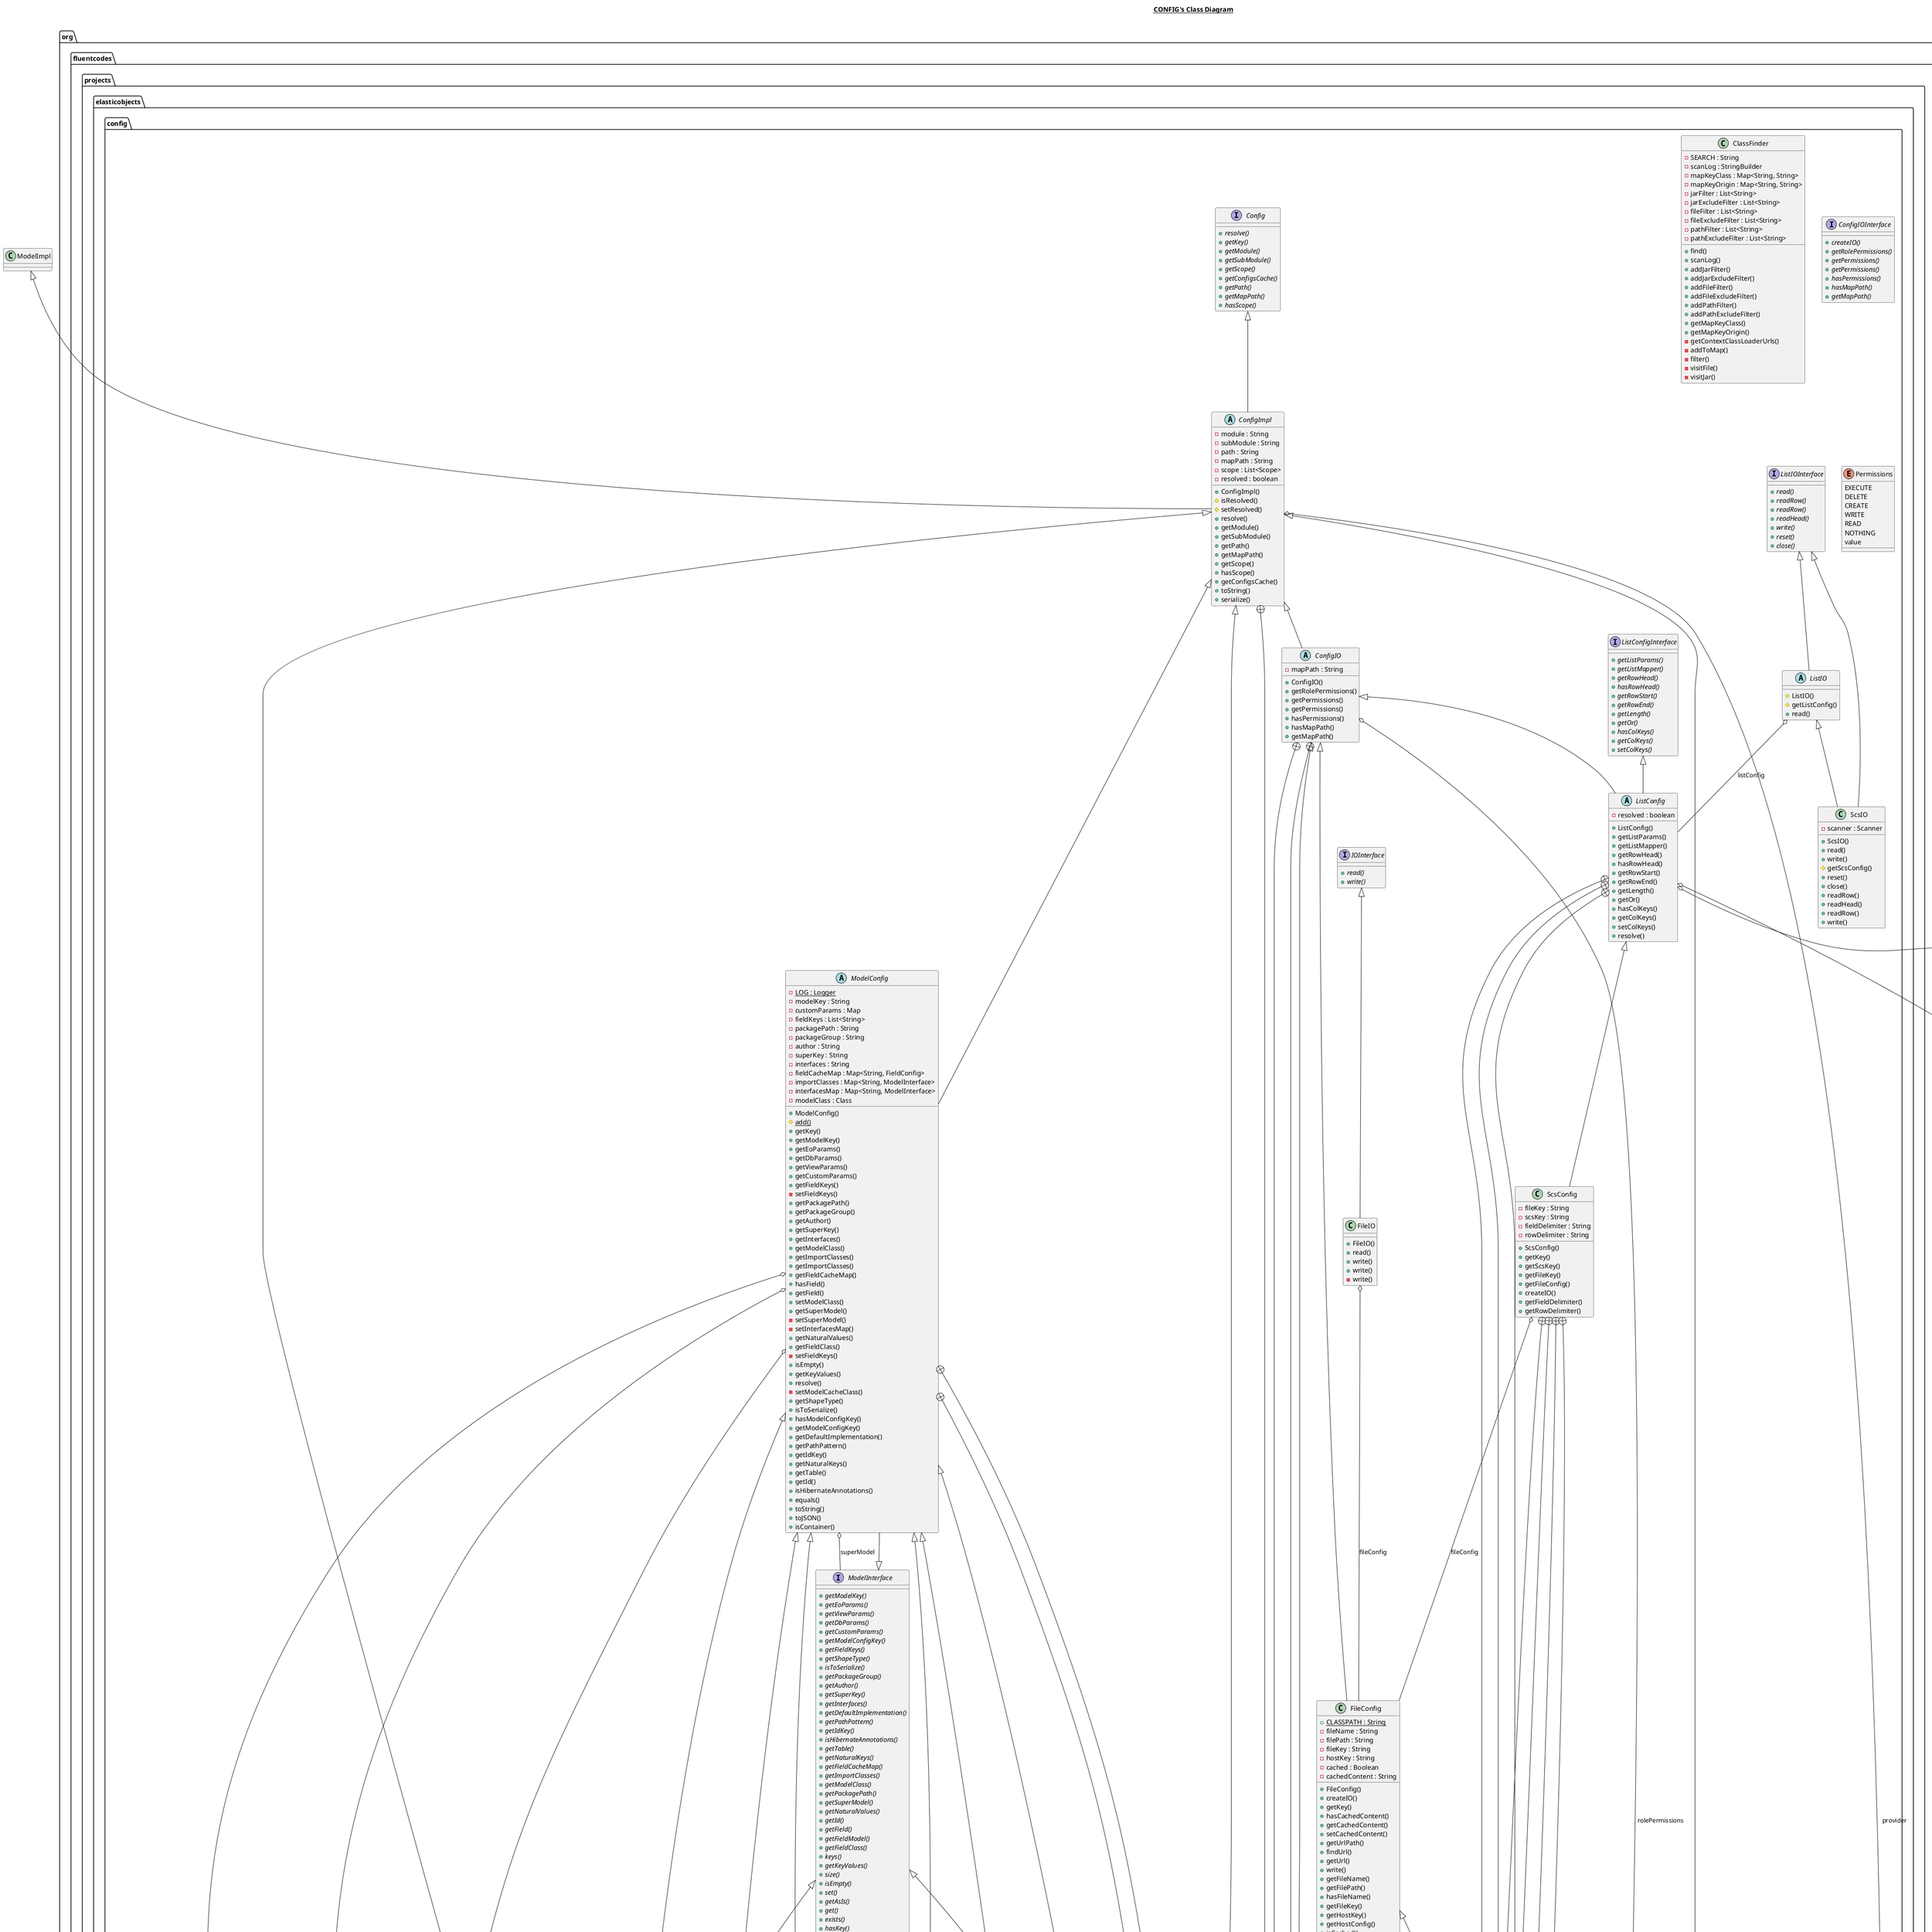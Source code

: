@startuml

title __CONFIG's Class Diagram__\n

  package org.fluentcodes.projects.elasticobjects {
    package org.fluentcodes.projects.elasticobjects.config {
      class ClassFinder {
          - SEARCH : String
          - scanLog : StringBuilder
          - mapKeyClass : Map<String, String>
          - mapKeyOrigin : Map<String, String>
          - jarFilter : List<String>
          - jarExcludeFilter : List<String>
          - fileFilter : List<String>
          - fileExcludeFilter : List<String>
          - pathFilter : List<String>
          - pathExcludeFilter : List<String>
          + find()
          + scanLog()
          + addJarFilter()
          + addJarExcludeFilter()
          + addFileFilter()
          + addFileExcludeFilter()
          + addPathFilter()
          + addPathExcludeFilter()
          + getMapKeyClass()
          + getMapKeyOrigin()
          - getContextClassLoaderUrls()
          - addToMap()
          - filter()
          - visitFile()
          - visitJar()
      }
    }
  }
  

  package org.fluentcodes.projects.elasticobjects {
    package org.fluentcodes.projects.elasticobjects.config {
      interface Config {
          {abstract} + resolve()
          {abstract} + getKey()
          {abstract} + getModule()
          {abstract} + getSubModule()
          {abstract} + getScope()
          {abstract} + getConfigsCache()
          {abstract} + getPath()
          {abstract} + getMapPath()
          {abstract} + hasScope()
      }
    }
  }
  

  package org.fluentcodes.projects.elasticobjects {
    package org.fluentcodes.projects.elasticobjects.config {
      class ConfigConfig {
          {static} - LOG : Logger
          - configKey : String
          - filterModule : String
          - filterSubModule : String
          - filterKey : String
          - filterConfigName : String
          + ConfigConfig()
          + getKey()
          + getConfigKey()
          + getFilterModule()
          + getFilterSubModule()
          + getFilterKey()
          + getFilterConfigName()
      }
    }
  }
  

  package org.fluentcodes.projects.elasticobjects {
    package org.fluentcodes.projects.elasticobjects.config {
      class Builder {
          - configKey : String
          - filterModule : String
          - filterSubModule : String
          - filterKey : String
          - filterConfigName : String
          # prepare()
          + build()
      }
    }
  }
  

  package org.fluentcodes.projects.elasticobjects {
    package org.fluentcodes.projects.elasticobjects.config {
      class Builder {
          - module : String
          - subModule : String
          - path : String
          - mapPath : String
          - scope : List<Scope>
          - description : String
          - naturalId : String
          - id : Long
          - creationDate : Date
          - expanded : boolean
          + Builder()
          # prepare()
          # isExpanded()
      }
    }
  }
  

  package org.fluentcodes.projects.elasticobjects {
    package org.fluentcodes.projects.elasticobjects.config {
      abstract class ConfigIO {
          - mapPath : String
          + ConfigIO()
          + getRolePermissions()
          + getPermissions()
          + getPermissions()
          + hasPermissions()
          + hasMapPath()
          + getMapPath()
      }
    }
  }
  

  package org.fluentcodes.projects.elasticobjects {
    package org.fluentcodes.projects.elasticobjects.config {
      class Builder {
          - mapPath : String
          # prepare()
      }
    }
  }
  

  package org.fluentcodes.projects.elasticobjects {
    package org.fluentcodes.projects.elasticobjects.config {
      class Builder {
          - module : String
          - subModule : String
          - path : String
          - mapPath : String
          - scope : List<Scope>
          - description : String
          - naturalId : String
          - id : Long
          - creationDate : Date
          - expanded : boolean
          + Builder()
          # prepare()
          # isExpanded()
      }
    }
  }
  

  package org.fluentcodes.projects.elasticobjects {
    package org.fluentcodes.projects.elasticobjects.config {
      interface ConfigIOInterface {
          {abstract} + createIO()
          {abstract} + getRolePermissions()
          {abstract} + getPermissions()
          {abstract} + getPermissions()
          {abstract} + hasPermissions()
          {abstract} + hasMapPath()
          {abstract} + getMapPath()
      }
    }
  }
  

  package org.fluentcodes.projects.elasticobjects {
    package org.fluentcodes.projects.elasticobjects.config {
      abstract class ConfigImpl {
          - module : String
          - subModule : String
          - path : String
          - mapPath : String
          - scope : List<Scope>
          - resolved : boolean
          + ConfigImpl()
          # isResolved()
          # setResolved()
          + resolve()
          + getModule()
          + getSubModule()
          + getPath()
          + getMapPath()
          + getScope()
          + hasScope()
          + getConfigsCache()
          + toString()
          + serialize()
      }
    }
  }
  

  package org.fluentcodes.projects.elasticobjects {
    package org.fluentcodes.projects.elasticobjects.config {
      class Builder {
          - module : String
          - subModule : String
          - path : String
          - mapPath : String
          - scope : List<Scope>
          - description : String
          - naturalId : String
          - id : Long
          - creationDate : Date
          - expanded : boolean
          + Builder()
          # prepare()
          # isExpanded()
      }
    }
  }
  

  package org.fluentcodes.projects.elasticobjects {
    package org.fluentcodes.projects.elasticobjects.config {
      class ConfigsImmutable {
          {static} + LOG : Logger
          + ConfigsImmutable()
      }
    }
  }
  

  package org.fluentcodes.projects.elasticobjects {
    package org.fluentcodes.projects.elasticobjects.config {
      class ConfigsModel {
          {static} + LOG : Logger
          - classPathMap : Map<String, String>
          - callSet : Set<String>
          + ConfigsModel()
          - initClassMapPath()
          # initCallMap()
          + getCallSet()
          + find()
          # init()
      }
    }
  }
  

  package org.fluentcodes.projects.elasticobjects {
    package org.fluentcodes.projects.elasticobjects.config {
      class DBFieldParams {
          - fieldName : String
          - length : Integer
          - unique : Boolean
          - notNull : Boolean
          - hibernate : String
          - table : String
          - join : String
          - joinInverse : String
          - mapKey : String
          - defaultValue : String
          + DBFieldParams()
          + getFieldName()
          + setFieldName()
          + getLength()
          + setLength()
          + isUnique()
          + setUnique()
          + isNotNull()
          + setNotNull()
          + getHibernate()
          + setHibernate()
          + getTable()
          + setTable()
          + getJoin()
          + setJoin()
          + getJoinInverse()
          + setJoinInverse()
          + getMapKey()
          + setMapKey()
          + getDefaultValue()
          + setDefaultValue()
      }
    }
  }
  

  package org.fluentcodes.projects.elasticobjects {
    package org.fluentcodes.projects.elasticobjects.config {
      class DBParams {
          - table : String
          - idKey : String
          - naturalKeys : List<String>
          - hibernateAnnotations : Boolean
          + DBParams()
          + getTable()
          + getIdKey()
          + getNaturalKeys()
          + isHibernateAnnotations()
      }
    }
  }
  

  package org.fluentcodes.projects.elasticobjects {
    package org.fluentcodes.projects.elasticobjects.config {
      class EOConfigReader {
          {static} + LOG : Logger
          - cacheClass : Class<? extends Config>
          - builderClass : Class
          - builderMethod : Method
          + EOConfigReader()
          + read()
          + read()
          + read()
          + add()
          + add()
          + add()
          + read()
          + read()
          + read()
          + read()
      }
    }
  }
  

  package org.fluentcodes.projects.elasticobjects {
    package org.fluentcodes.projects.elasticobjects.config {
      class EOConfigs {
          {static} + LOG : Logger
          - configMap : Map<String, Config>
          - configClass : Class<? extends Config>
          + EOConfigs()
          # EOConfigs()
          + getConfigsCache()
          # addConfigs()
          + getConfigMap()
          + find()
          + getKeys()
          # add()
          # addAll()
          + toString()
      }
    }
  }
  

  package org.fluentcodes.projects.elasticobjects {
    package org.fluentcodes.projects.elasticobjects.config {
      class EOConfigsCache {
          {static} - LOG : Logger
          - eoConfigsMap : Map<Class, EOConfigs>
          - localSerialized : boolean
          - serialized : String
          - modelPattern : Pattern
          + EOConfigsCache()
          + EOConfigsCache()
          + EOConfigsCache()
          # getScope()
          + getKeys()
          + getEoConfigsMap()
          + getProviderMap()
          + find()
          + find()
          + getConfig()
          + getCallSet()
          + getKeys()
          + findField()
          + findModel()
          + findModel()
          + findTemplate()
          + findFile()
          + findJson()
          + findValue()
          + findModel()
          + transform()
          + transform()
          + transform()
          + transform()
          + serialize()
      }
    }
  }
  

  package org.fluentcodes.projects.elasticobjects {
    package org.fluentcodes.projects.elasticobjects.config {
      class EOConfigsField {
          {static} + LOG : Logger
          + EOConfigsField()
          + find()
      }
    }
  }
  

  package org.fluentcodes.projects.elasticobjects {
    package org.fluentcodes.projects.elasticobjects.config {
      interface EOConfigsInterface {
          {abstract} + getConfigMap()
          {abstract} + find()
          {abstract} + getKeys()
      }
    }
  }
  

  package org.fluentcodes.projects.elasticobjects {
    package org.fluentcodes.projects.elasticobjects.config {
      class EOFieldParams {
          - attributes : Map
          - provideInAction : boolean
          + EOFieldParams()
          + getPathPattern()
          + hasPathPattern()
          + isFilterNothing()
          + getPathPatternAsString()
          + isDeliverAction()
          - resolve()
      }
    }
  }
  

  package org.fluentcodes.projects.elasticobjects {
    package org.fluentcodes.projects.elasticobjects.config {
      class EOParams {
          - create : Boolean
          - scope : List<Scope>
          - methods : List<String>
          - attributeList : List<String>
          - modelConfigKey : String
          - defaultImplementation : String
          + EOParams()
          + getCreate()
          + isCreate()
          + getShapeType()
          + getScope()
          - setScope()
          + getMethods()
          + getAttributeList()
          + getModelConfigKey()
          + getDefaultImplementation()
          + getPathPattern()
          + getPathPatternAsString()
      }
    }
  }
  

  package org.fluentcodes.projects.elasticobjects {
    package org.fluentcodes.projects.elasticobjects.config {
      class FieldConfig {
          {static} - LOG : Logger
          - toSerialize : Boolean
          - fieldKey : String
          - customFieldParams : Map
          - modelKeys : String
          + FieldConfig()
          {static} # add()
          + resolve()
          + getKey()
          + getFieldKey()
          + getDbFieldParams()
          + getEoFieldParams()
          + getViewFieldParams()
          + getCustomFieldParams()
          + getModels()
          + getModelKeys()
          + getPathPattern()
          + hasPathPattern()
          + isFilterNothing()
          + isNotNull()
          + getNotNull()
          + isUnique()
          + getUnique()
          + getFieldName()
          + getHibernate()
          + getTable()
          + getJoin()
          + getJoinInverse()
          + getMapKey()
          + getLength()
          + getModelClass()
          + getChildClass()
          + getModel()
          + getModelConfig()
          + getChildModel()
      }
    }
  }
  

  package org.fluentcodes.projects.elasticobjects {
    package org.fluentcodes.projects.elasticobjects.config {
      class Builder {
          - toSerialize : Boolean
          - fieldKey : String
          - customFieldParams : Map
          - modelKeys : String
          + Builder()
          # prepare()
          + build()
      }
    }
  }
  

  package org.fluentcodes.projects.elasticobjects {
    package org.fluentcodes.projects.elasticobjects.config {
      class Builder {
          - module : String
          - subModule : String
          - path : String
          - mapPath : String
          - scope : List<Scope>
          - description : String
          - naturalId : String
          - id : Long
          - creationDate : Date
          - expanded : boolean
          + Builder()
          # prepare()
          # isExpanded()
      }
    }
  }
  

  package org.fluentcodes.projects.elasticobjects {
    package org.fluentcodes.projects.elasticobjects.config {
      class FileConfig {
          {static} + CLASSPATH : String
          - fileName : String
          - filePath : String
          - fileKey : String
          - hostKey : String
          - cached : Boolean
          - cachedContent : String
          + FileConfig()
          + createIO()
          + getKey()
          + hasCachedContent()
          + getCachedContent()
          + setCachedContent()
          + getUrlPath()
          + findUrl()
          + getUrl()
          + write()
          + getFileName()
          + getFilePath()
          + hasFileName()
          + getFileKey()
          + getHostKey()
          + getHostConfig()
          + isCached()
      }
    }
  }
  

  package org.fluentcodes.projects.elasticobjects {
    package org.fluentcodes.projects.elasticobjects.config {
      class Builder {
          {static} + ADAPTER_PATH : String
          - fileName : String
          - filePath : String
          - fileKey : String
          - cached : Boolean
          - hostKey : String
          + Builder()
          # prepare()
          + build()
      }
    }
  }
  

  package org.fluentcodes.projects.elasticobjects {
    package org.fluentcodes.projects.elasticobjects.config {
      class Builder {
          - mapPath : String
          # prepare()
      }
    }
  }
  

  package org.fluentcodes.projects.elasticobjects {
    package org.fluentcodes.projects.elasticobjects.config {
      class Builder {
          - module : String
          - subModule : String
          - path : String
          - mapPath : String
          - scope : List<Scope>
          - description : String
          - naturalId : String
          - id : Long
          - creationDate : Date
          - expanded : boolean
          + Builder()
          # prepare()
          # isExpanded()
      }
    }
  }
  

  package org.fluentcodes.projects.elasticobjects {
    package org.fluentcodes.projects.elasticobjects.config {
      class FileIO {
          + FileIO()
          + read()
          + write()
          + write()
          - write()
      }
    }
  }
  

  package org.fluentcodes.projects.elasticobjects {
    package org.fluentcodes.projects.elasticobjects.config {
      class HostConfig {
          - hostKey : String
          - port : Integer
          - protocol : String
          - hostName : String
          - user : String
          - password : String
          # HostConfig()
          + getKey()
          + getHostKey()
          + getPort()
          + getProtocol()
          + getHostName()
          + getUser()
          + getPassword()
          + getUrlPath()
      }
    }
  }
  

  package org.fluentcodes.projects.elasticobjects {
    package org.fluentcodes.projects.elasticobjects.config {
      class Builder {
          - hostKey : String
          - port : Integer
          - protocol : String
          - hostName : String
          - user : String
          - password : String
          # prepare()
          # getHostKey()
          + build()
      }
    }
  }
  

  package org.fluentcodes.projects.elasticobjects {
    package org.fluentcodes.projects.elasticobjects.config {
      class Builder {
          - mapPath : String
          # prepare()
      }
    }
  }
  

  package org.fluentcodes.projects.elasticobjects {
    package org.fluentcodes.projects.elasticobjects.config {
      class Builder {
          - module : String
          - subModule : String
          - path : String
          - mapPath : String
          - scope : List<Scope>
          - description : String
          - naturalId : String
          - id : Long
          - creationDate : Date
          - expanded : boolean
          + Builder()
          # prepare()
          # isExpanded()
      }
    }
  }
  

  package org.fluentcodes.projects.elasticobjects {
    package org.fluentcodes.projects.elasticobjects.config {
      interface IOInterface {
          {abstract} + read()
          {abstract} + write()
      }
    }
  }
  

  package org.fluentcodes.projects.elasticobjects {
    package org.fluentcodes.projects.elasticobjects.config {
      class JsonConfig {
          {static} - LOG : Logger
          - jsonKey : String
          - indent : Integer
          + JsonConfig()
          + getKey()
          + getJsonKey()
          + getSerializationType()
          + getIndent()
      }
    }
  }
  

  package org.fluentcodes.projects.elasticobjects {
    package org.fluentcodes.projects.elasticobjects.config {
      class Builder {
          - jsonKey : String
          - indent : Integer
          # prepare()
          + build()
      }
    }
  }
  

  package org.fluentcodes.projects.elasticobjects {
    package org.fluentcodes.projects.elasticobjects.config {
      class Builder {
          {static} + ADAPTER_PATH : String
          - fileName : String
          - filePath : String
          - fileKey : String
          - cached : Boolean
          - hostKey : String
          + Builder()
          # prepare()
          + build()
      }
    }
  }
  

  package org.fluentcodes.projects.elasticobjects {
    package org.fluentcodes.projects.elasticobjects.config {
      class Builder {
          - mapPath : String
          # prepare()
      }
    }
  }
  

  package org.fluentcodes.projects.elasticobjects {
    package org.fluentcodes.projects.elasticobjects.config {
      class Builder {
          - module : String
          - subModule : String
          - path : String
          - mapPath : String
          - scope : List<Scope>
          - description : String
          - naturalId : String
          - id : Long
          - creationDate : Date
          - expanded : boolean
          + Builder()
          # prepare()
          # isExpanded()
      }
    }
  }
  

  package org.fluentcodes.projects.elasticobjects {
    package org.fluentcodes.projects.elasticobjects.config {
      abstract class ListConfig {
          - resolved : boolean
          + ListConfig()
          + getListParams()
          + getListMapper()
          + getRowHead()
          + hasRowHead()
          + getRowStart()
          + getRowEnd()
          + getLength()
          + getOr()
          + hasColKeys()
          + getColKeys()
          + setColKeys()
          + resolve()
      }
    }
  }
  

  package org.fluentcodes.projects.elasticobjects {
    package org.fluentcodes.projects.elasticobjects.config {
      class Builder {
          # prepare()
      }
    }
  }
  

  package org.fluentcodes.projects.elasticobjects {
    package org.fluentcodes.projects.elasticobjects.config {
      class Builder {
          - mapPath : String
          # prepare()
      }
    }
  }
  

  package org.fluentcodes.projects.elasticobjects {
    package org.fluentcodes.projects.elasticobjects.config {
      class Builder {
          - module : String
          - subModule : String
          - path : String
          - mapPath : String
          - scope : List<Scope>
          - description : String
          - naturalId : String
          - id : Long
          - creationDate : Date
          - expanded : boolean
          + Builder()
          # prepare()
          # isExpanded()
      }
    }
  }
  

  package org.fluentcodes.projects.elasticobjects {
    package org.fluentcodes.projects.elasticobjects.config {
      interface ListConfigInterface {
          {abstract} + getListParams()
          {abstract} + getListMapper()
          {abstract} + getRowHead()
          {abstract} + hasRowHead()
          {abstract} + getRowStart()
          {abstract} + getRowEnd()
          {abstract} + getLength()
          {abstract} + getOr()
          {abstract} + hasColKeys()
          {abstract} + getColKeys()
          {abstract} + setColKeys()
      }
    }
  }
  

  package org.fluentcodes.projects.elasticobjects {
    package org.fluentcodes.projects.elasticobjects.config {
      abstract class ListIO {
          # ListIO()
          # getListConfig()
          + read()
      }
    }
  }
  

  package org.fluentcodes.projects.elasticobjects {
    package org.fluentcodes.projects.elasticobjects.config {
      interface ListIOInterface {
          {abstract} + read()
          {abstract} + readRow()
          {abstract} + readRow()
          {abstract} + readHead()
          {abstract} + write()
          {abstract} + reset()
          {abstract} + close()
      }
    }
  }
  

  package org.fluentcodes.projects.elasticobjects {
    package org.fluentcodes.projects.elasticobjects.config {
      abstract class ModelConfig {
          {static} - LOG : Logger
          - modelKey : String
          - customParams : Map
          - fieldKeys : List<String>
          - packagePath : String
          - packageGroup : String
          - author : String
          - superKey : String
          - interfaces : String
          - fieldCacheMap : Map<String, FieldConfig>
          - importClasses : Map<String, ModelInterface>
          - interfacesMap : Map<String, ModelInterface>
          - modelClass : Class
          + ModelConfig()
          {static} # add()
          + getKey()
          + getModelKey()
          + getEoParams()
          + getDbParams()
          + getViewParams()
          + getCustomParams()
          + getFieldKeys()
          - setFieldKeys()
          + getPackagePath()
          + getPackageGroup()
          + getAuthor()
          + getSuperKey()
          + getInterfaces()
          + getModelClass()
          + getImportClasses()
          + getImportClasses()
          + getFieldCacheMap()
          + hasField()
          + getField()
          + setModelClass()
          + getSuperModel()
          - setSuperModel()
          - setInterfacesMap()
          + getNaturalValues()
          + getFieldClass()
          - setFieldKeys()
          + isEmpty()
          + getKeyValues()
          + resolve()
          - setModelCacheClass()
          + getShapeType()
          + isToSerialize()
          + hasModelConfigKey()
          + getModelConfigKey()
          + getDefaultImplementation()
          + getPathPattern()
          + getIdKey()
          + getNaturalKeys()
          + getTable()
          + getId()
          + isHibernateAnnotations()
          + equals()
          + toString()
          + toJSON()
          + isContainer()
      }
    }
  }
  

  package org.fluentcodes.projects.elasticobjects {
    package org.fluentcodes.projects.elasticobjects.config {
      class Builder {
          - modelKey : String
          - customParams : Map
          - fieldKeys : List<String>
          - packagePath : String
          - packageGroup : String
          - author : String
          - superKey : String
          - interfaces : String
          + Builder()
          # prepare()
          + build()
      }
    }
  }
  

  package org.fluentcodes.projects.elasticobjects {
    package org.fluentcodes.projects.elasticobjects.config {
      class Builder {
          - module : String
          - subModule : String
          - path : String
          - mapPath : String
          - scope : List<Scope>
          - description : String
          - naturalId : String
          - id : Long
          - creationDate : Date
          - expanded : boolean
          + Builder()
          # prepare()
          # isExpanded()
      }
    }
  }
  

  package org.fluentcodes.projects.elasticobjects {
    package org.fluentcodes.projects.elasticobjects.config {
      class ModelConfigList {
          {static} - LOG : Logger
          + ModelConfigList()
          + getTable()
          + getFieldModel()
          + getField()
          + getFieldClass()
          + keys()
          + size()
          + keysAsIs()
          + set()
          + getAsIs()
          + get()
          + exists()
          + hasKey()
          + remove()
          + create()
          + hasModel()
          + isScalar()
          + isEnum()
          + isMap()
          + isSet()
          + isList()
          + isListType()
          + isMapType()
          + isObject()
          + isNull()
      }
    }
  }
  

  package org.fluentcodes.projects.elasticobjects {
    package org.fluentcodes.projects.elasticobjects.config {
      class Builder {
          - modelKey : String
          - customParams : Map
          - fieldKeys : List<String>
          - packagePath : String
          - packageGroup : String
          - author : String
          - superKey : String
          - interfaces : String
          + Builder()
          # prepare()
          + build()
      }
    }
  }
  

  package org.fluentcodes.projects.elasticobjects {
    package org.fluentcodes.projects.elasticobjects.config {
      class Builder {
          - module : String
          - subModule : String
          - path : String
          - mapPath : String
          - scope : List<Scope>
          - description : String
          - naturalId : String
          - id : Long
          - creationDate : Date
          - expanded : boolean
          + Builder()
          # prepare()
          # isExpanded()
      }
    }
  }
  

  package org.fluentcodes.projects.elasticobjects {
    package org.fluentcodes.projects.elasticobjects.config {
      class ModelConfigMap {
          {static} - LOG : Logger
          + ModelConfigMap()
          + getTable()
          + getFieldModel()
          + getField()
          + keys()
          + size()
          + keysAsIs()
          + set()
          + getAsIs()
          + get()
          + exists()
          + hasKey()
          + remove()
          + create()
          + hasModel()
          + isScalar()
          + isEnum()
          + isMap()
          + isSet()
          + isList()
          + isListType()
          + isMapType()
          + isObject()
          + isNull()
      }
    }
  }
  

  package org.fluentcodes.projects.elasticobjects {
    package org.fluentcodes.projects.elasticobjects.config {
      class Builder {
          - modelKey : String
          - customParams : Map
          - fieldKeys : List<String>
          - packagePath : String
          - packageGroup : String
          - author : String
          - superKey : String
          - interfaces : String
          + Builder()
          # prepare()
          + build()
      }
    }
  }
  

  package org.fluentcodes.projects.elasticobjects {
    package org.fluentcodes.projects.elasticobjects.config {
      class Builder {
          - module : String
          - subModule : String
          - path : String
          - mapPath : String
          - scope : List<Scope>
          - description : String
          - naturalId : String
          - id : Long
          - creationDate : Date
          - expanded : boolean
          + Builder()
          # prepare()
          # isExpanded()
      }
    }
  }
  

  package org.fluentcodes.projects.elasticobjects {
    package org.fluentcodes.projects.elasticobjects.config {
      class ModelConfigNone {
          {static} - LOG : Logger
          + ModelConfigNone()
          + getTable()
          + getFieldModel()
          + getField()
          + getFieldClass()
          + keys()
          + keys()
          + size()
          + isEmpty()
          + set()
          + getAsIs()
          + get()
          + exists()
          + hasKey()
          + remove()
          + create()
          + hasModel()
          + isScalar()
          + isEnum()
          + isMap()
          + isSet()
          + isList()
          + isListType()
          + isMapType()
          + isObject()
          + isNull()
      }
    }
  }
  

  package org.fluentcodes.projects.elasticobjects {
    package org.fluentcodes.projects.elasticobjects.config {
      class Builder {
          - modelKey : String
          - customParams : Map
          - fieldKeys : List<String>
          - packagePath : String
          - packageGroup : String
          - author : String
          - superKey : String
          - interfaces : String
          + Builder()
          # prepare()
          + build()
      }
    }
  }
  

  package org.fluentcodes.projects.elasticobjects {
    package org.fluentcodes.projects.elasticobjects.config {
      class Builder {
          - module : String
          - subModule : String
          - path : String
          - mapPath : String
          - scope : List<Scope>
          - description : String
          - naturalId : String
          - id : Long
          - creationDate : Date
          - expanded : boolean
          + Builder()
          # prepare()
          # isExpanded()
      }
    }
  }
  

  package org.fluentcodes.projects.elasticobjects {
    package org.fluentcodes.projects.elasticobjects.config {
      class ModelConfigObject {
          {static} - LOG : Logger
          - getterMap : Map<String, Method>
          - setterMap : Map<String, Method>
          + ModelConfigObject()
          {static} # findSetter()
          {static} # findGetter()
          + getFieldModel()
          + getFieldModels()
          + getFieldChild()
          + getFieldClass()
          + keys()
          + size()
          + keysAsIs()
          + hasSetter()
          + set()
          + getAsIs()
          + hasGetter()
          + get()
          + exists()
          + hasKey()
          + remove()
          + create()
          + resolve()
          - findSetMethod()
          - findGetMethod()
          + equals()
          + hasModel()
          + isScalar()
          + isEnum()
          + isMap()
          + isSet()
          + isList()
          + isListType()
          + isMapType()
          + isObject()
          + isNull()
      }
    }
  }
  

  package org.fluentcodes.projects.elasticobjects {
    package org.fluentcodes.projects.elasticobjects.config {
      class Builder {
          - modelKey : String
          - customParams : Map
          - fieldKeys : List<String>
          - packagePath : String
          - packageGroup : String
          - author : String
          - superKey : String
          - interfaces : String
          + Builder()
          # prepare()
          + build()
      }
    }
  }
  

  package org.fluentcodes.projects.elasticobjects {
    package org.fluentcodes.projects.elasticobjects.config {
      class Builder {
          - module : String
          - subModule : String
          - path : String
          - mapPath : String
          - scope : List<Scope>
          - description : String
          - naturalId : String
          - id : Long
          - creationDate : Date
          - expanded : boolean
          + Builder()
          # prepare()
          # isExpanded()
      }
    }
  }
  

  package org.fluentcodes.projects.elasticobjects {
    package org.fluentcodes.projects.elasticobjects.config {
      class ModelConfigScalar {
          {static} - LOG : Logger
          + ModelConfigScalar()
          + getTable()
          + getFieldModel()
          + getField()
          + getFieldClass()
          + keys()
          + size()
          + isEmpty()
          + set()
          + getAsIs()
          + get()
          + exists()
          + hasKey()
          + remove()
          + create()
          + hasModel()
          + isScalar()
          + isEnum()
          + isMap()
          + isSet()
          + isList()
          + isObject()
          + isListType()
          + isMapType()
          + isNull()
      }
    }
  }
  

  package org.fluentcodes.projects.elasticobjects {
    package org.fluentcodes.projects.elasticobjects.config {
      class Builder {
          - modelKey : String
          - customParams : Map
          - fieldKeys : List<String>
          - packagePath : String
          - packageGroup : String
          - author : String
          - superKey : String
          - interfaces : String
          + Builder()
          # prepare()
          + build()
      }
    }
  }
  

  package org.fluentcodes.projects.elasticobjects {
    package org.fluentcodes.projects.elasticobjects.config {
      class Builder {
          - module : String
          - subModule : String
          - path : String
          - mapPath : String
          - scope : List<Scope>
          - description : String
          - naturalId : String
          - id : Long
          - creationDate : Date
          - expanded : boolean
          + Builder()
          # prepare()
          # isExpanded()
      }
    }
  }
  

  package org.fluentcodes.projects.elasticobjects {
    package org.fluentcodes.projects.elasticobjects.config {
      class ModelConfigSet {
          {static} - LOG : Logger
          + ModelConfigSet()
          + getTable()
          + getFieldModel()
          + getField()
          + getFieldClass()
          + keys()
          + size()
          + keysAsIs()
          + isEmpty()
          + set()
          + getAsIs()
          + get()
          + exists()
          + hasKey()
          + remove()
          + create()
          + hasModel()
          + isScalar()
          + isEnum()
          + isMap()
          + isSet()
          + isList()
          + isObject()
          + isListType()
          + isMapType()
          + isNull()
      }
    }
  }
  

  package org.fluentcodes.projects.elasticobjects {
    package org.fluentcodes.projects.elasticobjects.config {
      class Builder {
          - modelKey : String
          - customParams : Map
          - fieldKeys : List<String>
          - packagePath : String
          - packageGroup : String
          - author : String
          - superKey : String
          - interfaces : String
          + Builder()
          # prepare()
          + build()
      }
    }
  }
  

  package org.fluentcodes.projects.elasticobjects {
    package org.fluentcodes.projects.elasticobjects.config {
      class Builder {
          - module : String
          - subModule : String
          - path : String
          - mapPath : String
          - scope : List<Scope>
          - description : String
          - naturalId : String
          - id : Long
          - creationDate : Date
          - expanded : boolean
          + Builder()
          # prepare()
          # isExpanded()
      }
    }
  }
  

  package org.fluentcodes.projects.elasticobjects {
    package org.fluentcodes.projects.elasticobjects.config {
      interface ModelInterface {
          {abstract} + getModelKey()
          {abstract} + getEoParams()
          {abstract} + getViewParams()
          {abstract} + getDbParams()
          {abstract} + getCustomParams()
          {abstract} + getModelConfigKey()
          {abstract} + getFieldKeys()
          {abstract} + getShapeType()
          {abstract} + isToSerialize()
          {abstract} + getPackageGroup()
          {abstract} + getAuthor()
          {abstract} + getSuperKey()
          {abstract} + getInterfaces()
          {abstract} + getDefaultImplementation()
          {abstract} + getPathPattern()
          {abstract} + getIdKey()
          {abstract} + isHibernateAnnotations()
          {abstract} + getTable()
          {abstract} + getNaturalKeys()
          {abstract} + getFieldCacheMap()
          {abstract} + getImportClasses()
          {abstract} + getModelClass()
          {abstract} + getPackagePath()
          {abstract} + getSuperModel()
          {abstract} + getNaturalValues()
          {abstract} + getId()
          {abstract} + getField()
          {abstract} + getFieldModel()
          {abstract} + getFieldClass()
          {abstract} + keys()
          {abstract} + getKeyValues()
          {abstract} + size()
          {abstract} + isEmpty()
          {abstract} + set()
          {abstract} + getAsIs()
          {abstract} + get()
          {abstract} + exists()
          {abstract} + hasKey()
          {abstract} + remove()
          {abstract} + create()
          {abstract} + equals()
          {abstract} + hasModel()
          {abstract} + isScalar()
          {abstract} + isMap()
          {abstract} + isMapType()
          {abstract} + isSet()
          {abstract} + isList()
          {abstract} + isListType()
          {abstract} + isObject()
          {abstract} + isNull()
          {abstract} + isEnum()
          {abstract} + isContainer()
          {abstract} + toJSON()
      }
    }
  }
  

  package org.fluentcodes.projects.elasticobjects {
    package org.fluentcodes.projects.elasticobjects.config {
      enum Permissions {
        EXECUTE
        DELETE
        CREATE
        WRITE
        READ
        NOTHING
        value
      }
    }
  }
  

  package org.fluentcodes.projects.elasticobjects {
    package org.fluentcodes.projects.elasticobjects.config {
      class RolePermissions {
          {static} + GUEST : String
          {static} + ANONYM : String
          {static} + SUPERADMIN : String
          - execute : String
          - create : String
          - write : String
          - read : String
          - delete : String
          - deleteList : List<String>
          - createList : List<String>
          - writeList : List<String>
          - executeList : List<String>
          - readList : List<String>
          + RolePermissions()
          + RolePermissions()
          + RolePermissions()
          - createRoleList()
          - resolve()
          + add()
          - add()
          + hasPermissions()
          + getPermissions()
          - contains()
          + getExecute()
          + setExecute()
          # getExecuteList()
          + getCreate()
          + setCreate()
          # getCreateList()
          + getWrite()
          + setWrite()
          # getWriteList()
          + getRead()
          + setRead()
          # getReadList()
          + getDelete()
          + setDelete()
          # getDeleteList()
      }
    }
  }
  

  package org.fluentcodes.projects.elasticobjects {
    package org.fluentcodes.projects.elasticobjects.config {
      enum Scope {
        DEV
        TEST
        QS
        INT
        STAGE
        PROD
        ALL
        CREATE
      }
    }
  }
  

  package org.fluentcodes.projects.elasticobjects {
    package org.fluentcodes.projects.elasticobjects.config {
      class ScsConfig {
          - fileKey : String
          - scsKey : String
          - fieldDelimiter : String
          - rowDelimiter : String
          + ScsConfig()
          + getKey()
          + getScsKey()
          + getFileKey()
          + getFileConfig()
          + createIO()
          + getFieldDelimiter()
          + getRowDelimiter()
      }
    }
  }
  

  package org.fluentcodes.projects.elasticobjects {
    package org.fluentcodes.projects.elasticobjects.config {
      class Builder {
          - scsKey : String
          - fileKey : String
          - fieldDelimiter : String
          - rowDelimiter : String
          # prepare()
          + build()
      }
    }
  }
  

  package org.fluentcodes.projects.elasticobjects {
    package org.fluentcodes.projects.elasticobjects.config {
      class Builder {
          # prepare()
      }
    }
  }
  

  package org.fluentcodes.projects.elasticobjects {
    package org.fluentcodes.projects.elasticobjects.config {
      class Builder {
          - mapPath : String
          # prepare()
      }
    }
  }
  

  package org.fluentcodes.projects.elasticobjects {
    package org.fluentcodes.projects.elasticobjects.config {
      class Builder {
          - module : String
          - subModule : String
          - path : String
          - mapPath : String
          - scope : List<Scope>
          - description : String
          - naturalId : String
          - id : Long
          - creationDate : Date
          - expanded : boolean
          + Builder()
          # prepare()
          # isExpanded()
      }
    }
  }
  

  package org.fluentcodes.projects.elasticobjects {
    package org.fluentcodes.projects.elasticobjects.config {
      class ScsIO {
          - scanner : Scanner
          + ScsIO()
          + read()
          + write()
          # getScsConfig()
          + reset()
          + close()
          + readRow()
          + readHead()
          + readRow()
          + write()
      }
    }
  }
  

  package org.fluentcodes.projects.elasticobjects {
    package org.fluentcodes.projects.elasticobjects.config {
      enum ShapeTypes {
        MAP
        LIST
        INTERFACE
        SCALAR_SERIALIZED
        OBJECT
        SCALAR
        SET
        NULL
        NONE
        BEAN
        ACTION
        ACTIONDIV
        ACTIONMODEL
        MODEL
        ADAPTER
        INSTANCE
        ENUM
        CONFIG
        CALL
      }
    }
  }
  

  package org.fluentcodes.projects.elasticobjects {
    package org.fluentcodes.projects.elasticobjects.config {
      class TemplateConfig {
          - templateKey : String
          + TemplateConfig()
          + getKey()
          + getExecutorList()
          + execute()
          + getTemplateKey()
      }
    }
  }
  

  package org.fluentcodes.projects.elasticobjects {
    package org.fluentcodes.projects.elasticobjects.config {
      enum KeepKeys {
        JAVA
        TARGET
        startComment
        endComment
      }
    }
  }
  

  package org.fluentcodes.projects.elasticobjects {
    package org.fluentcodes.projects.elasticobjects.config {
      class Builder {
          - templateKey : String
          # prepare()
          + build()
      }
    }
  }
  

  package org.fluentcodes.projects.elasticobjects {
    package org.fluentcodes.projects.elasticobjects.config {
      class Builder {
          {static} + ADAPTER_PATH : String
          - fileName : String
          - filePath : String
          - fileKey : String
          - cached : Boolean
          - hostKey : String
          + Builder()
          # prepare()
          + build()
      }
    }
  }
  

  package org.fluentcodes.projects.elasticobjects {
    package org.fluentcodes.projects.elasticobjects.config {
      class Builder {
          - mapPath : String
          # prepare()
      }
    }
  }
  

  package org.fluentcodes.projects.elasticobjects {
    package org.fluentcodes.projects.elasticobjects.config {
      class Builder {
          - module : String
          - subModule : String
          - path : String
          - mapPath : String
          - scope : List<Scope>
          - description : String
          - naturalId : String
          - id : Long
          - creationDate : Date
          - expanded : boolean
          + Builder()
          # prepare()
          # isExpanded()
      }
    }
  }
  

  package org.fluentcodes.projects.elasticobjects {
    package org.fluentcodes.projects.elasticobjects.config {
      class ValueConfig {
          - value : Object
          - valueKey : String
          + ValueConfig()
          + getKey()
          + getValue()
          + getValueKey()
      }
    }
  }
  

  package org.fluentcodes.projects.elasticobjects {
    package org.fluentcodes.projects.elasticobjects.config {
      class Builder {
          - value : Object
          - valueKey : String
          # prepare()
          + build()
      }
    }
  }
  

  package org.fluentcodes.projects.elasticobjects {
    package org.fluentcodes.projects.elasticobjects.config {
      class Builder {
          - module : String
          - subModule : String
          - path : String
          - mapPath : String
          - scope : List<Scope>
          - description : String
          - naturalId : String
          - id : Long
          - creationDate : Date
          - expanded : boolean
          + Builder()
          # prepare()
          # isExpanded()
      }
    }
  }
  

  package org.fluentcodes.projects.elasticobjects {
    package org.fluentcodes.projects.elasticobjects.config {
      class ViewFieldParams {
          - viewKey : String
          - inputKey : String
          + ViewFieldParams()
          + getViewKey()
          + getInputKey()
      }
    }
  }
  

  package org.fluentcodes.projects.elasticobjects {
    package org.fluentcodes.projects.elasticobjects.config {
      class ViewParams {
          - viewKey : String
          - inputKey : String
          + ViewParams()
          + getViewKey()
          + getInputKey()
      }
    }
  }
  

  ConfigConfig -up-|> ConfigImpl
  ConfigConfig +-down- Builder
  ConfigConfig +-down- Builder
  Builder -up-|> Builder
  ConfigIO -up-|> ConfigImpl
  ConfigIO o-- RolePermissions : rolePermissions
  ConfigIO +-down- Builder
  ConfigIO +-down- Builder
  Builder -up-|> Builder
  Builder o-- RolePermissions : rolePermissions
  ConfigImpl -up-|> Config
  ConfigImpl -up-|> ModelImpl
  ConfigImpl o-- EOConfigsCache : provider
  ConfigImpl +-down- Builder
  ConfigsImmutable -up-|> EOConfigs
  ConfigsModel -up-|> EOConfigs
  EOConfigReader o-- EOConfigsCache : configsCache
  EOConfigReader o-- Scope : scope
  EOConfigs -up-|> EOConfigsInterface
  EOConfigs o-- EOConfigsCache : configsCache
  EOConfigs o-- Scope : scope
  EOConfigsCache o-- Scope : scope
  EOConfigsField -up-|> EOConfigs
  EOFieldParams o-- EOConfigsCache : configsCache
  EOFieldParams o-- PathPattern : pathPattern
  EOParams o-- ShapeTypes : shapeType
  EOParams o-- PathPattern : pathPattern
  FieldConfig -up-|> ConfigImpl
  FieldConfig o-- DBFieldParams : dbFieldParams
  FieldConfig o-- EOFieldParams : eoFieldParams
  FieldConfig o-- ViewFieldParams : viewFieldParams
  FieldConfig o-- Models : models
  FieldConfig +-down- Builder
  FieldConfig +-down- Builder
  Builder -up-|> Builder
  Builder o-- DBFieldParams : dbFieldParams
  Builder o-- EOFieldParams : eoFieldParams
  Builder o-- ViewFieldParams : viewFieldParams
  Builder o-- Models : models
  FileConfig -up-|> ConfigIO
  FileConfig o-- HostConfig : hostCache
  FileConfig +-down- Builder
  FileConfig +-down- Builder
  FileConfig +-down- Builder
  Builder -up-|> Builder
  Builder -up-|> Builder
  Builder o-- RolePermissions : rolePermissions
  FileIO -up-|> IOInterface
  FileIO o-- FileConfig : fileConfig
  HostConfig -up-|> ConfigIO
  HostConfig +-down- Builder
  HostConfig +-down- Builder
  HostConfig +-down- Builder
  Builder -up-|> Builder
  Builder -up-|> Builder
  Builder o-- RolePermissions : rolePermissions
  JsonConfig -up-|> FileConfig
  JsonConfig o-- JSONSerializationType : serializationType
  JsonConfig +-down- Builder
  JsonConfig +-down- Builder
  JsonConfig +-down- Builder
  JsonConfig +-down- Builder
  Builder -up-|> Builder
  Builder o-- JSONSerializationType : serializationType
  Builder -up-|> Builder
  Builder -up-|> Builder
  Builder o-- RolePermissions : rolePermissions
  ListConfig -up-|> ListConfigInterface
  ListConfig -up-|> ConfigIO
  ListConfig o-- ListParams : listParams
  ListConfig o-- ListMapper : listMapper
  ListConfig +-down- Builder
  ListConfig +-down- Builder
  ListConfig +-down- Builder
  Builder -up-|> Builder
  Builder o-- ListParams : listParams
  Builder o-- ListMapper : listMapper
  Builder -up-|> Builder
  Builder o-- RolePermissions : rolePermissions
  ListIO -up-|> ListIOInterface
  ListIO o-- ListConfig : listConfig
  ModelConfig -up-|> ModelInterface
  ModelConfig -up-|> ConfigImpl
  ModelConfig o-- DBParams : dbParams
  ModelConfig o-- EOParams : eoParams
  ModelConfig o-- ViewParams : viewParams
  ModelConfig o-- ModelInterface : superModel
  ModelConfig +-down- Builder
  ModelConfig +-down- Builder
  Builder -up-|> Builder
  Builder o-- DBParams : dbParams
  Builder o-- EOParams : eoParams
  Builder o-- ViewParams : viewParams
  ModelConfigList -up-|> ModelInterface
  ModelConfigList -up-|> ModelConfig
  ModelConfigList +-down- Builder
  ModelConfigList +-down- Builder
  Builder -up-|> Builder
  Builder o-- DBParams : dbParams
  Builder o-- EOParams : eoParams
  Builder o-- ViewParams : viewParams
  ModelConfigMap -up-|> ModelInterface
  ModelConfigMap -up-|> ModelConfig
  ModelConfigMap +-down- Builder
  ModelConfigMap +-down- Builder
  Builder -up-|> Builder
  Builder o-- DBParams : dbParams
  Builder o-- EOParams : eoParams
  Builder o-- ViewParams : viewParams
  ModelConfigNone -up-|> ModelInterface
  ModelConfigNone -up-|> ModelConfig
  ModelConfigNone +-down- Builder
  ModelConfigNone +-down- Builder
  Builder -up-|> Builder
  Builder o-- DBParams : dbParams
  Builder o-- EOParams : eoParams
  Builder o-- ViewParams : viewParams
  ModelConfigObject -up-|> ModelInterface
  ModelConfigObject -up-|> ModelConfig
  ModelConfigObject +-down- Builder
  ModelConfigObject +-down- Builder
  Builder -up-|> Builder
  Builder o-- DBParams : dbParams
  Builder o-- EOParams : eoParams
  Builder o-- ViewParams : viewParams
  ModelConfigScalar -up-|> ModelInterface
  ModelConfigScalar -up-|> ModelConfig
  ModelConfigScalar +-down- Builder
  ModelConfigScalar +-down- Builder
  Builder -up-|> Builder
  Builder o-- DBParams : dbParams
  Builder o-- EOParams : eoParams
  Builder o-- ViewParams : viewParams
  ModelConfigSet -up-|> ModelInterface
  ModelConfigSet -up-|> ModelConfig
  ModelConfigSet +-down- Builder
  ModelConfigSet +-down- Builder
  Builder -up-|> Builder
  Builder o-- DBParams : dbParams
  Builder o-- EOParams : eoParams
  Builder o-- ViewParams : viewParams
  ScsConfig -up-|> ListConfig
  ScsConfig o-- FileConfig : fileConfig
  ScsConfig +-down- Builder
  ScsConfig +-down- Builder
  ScsConfig +-down- Builder
  ScsConfig +-down- Builder
  Builder -up-|> Builder
  Builder -up-|> Builder
  Builder o-- ListParams : listParams
  Builder o-- ListMapper : listMapper
  Builder -up-|> Builder
  Builder o-- RolePermissions : rolePermissions
  ScsIO -up-|> ListIOInterface
  ScsIO -up-|> ListIO
  TemplateConfig -up-|> FileConfig
  TemplateConfig o-- KeepKeys : keepKey
  TemplateConfig o-- ExecutorList : executorList
  TemplateConfig +-down- KeepKeys
  TemplateConfig +-down- Builder
  TemplateConfig +-down- Builder
  TemplateConfig +-down- Builder
  TemplateConfig +-down- Builder
  Builder -up-|> Builder
  Builder o-- KeepKeys : keep
  Builder -up-|> Builder
  Builder -up-|> Builder
  Builder o-- RolePermissions : rolePermissions
  ValueConfig -up-|> ConfigImpl
  ValueConfig +-down- Builder
  ValueConfig +-down- Builder
  Builder -up-|> Builder


right footer


PlantUML diagram generated by SketchIt! (https://bitbucket.org/pmesmeur/sketch.it)
For more information about this tool, please contact philippe.mesmeur@gmail.com
endfooter

@enduml
